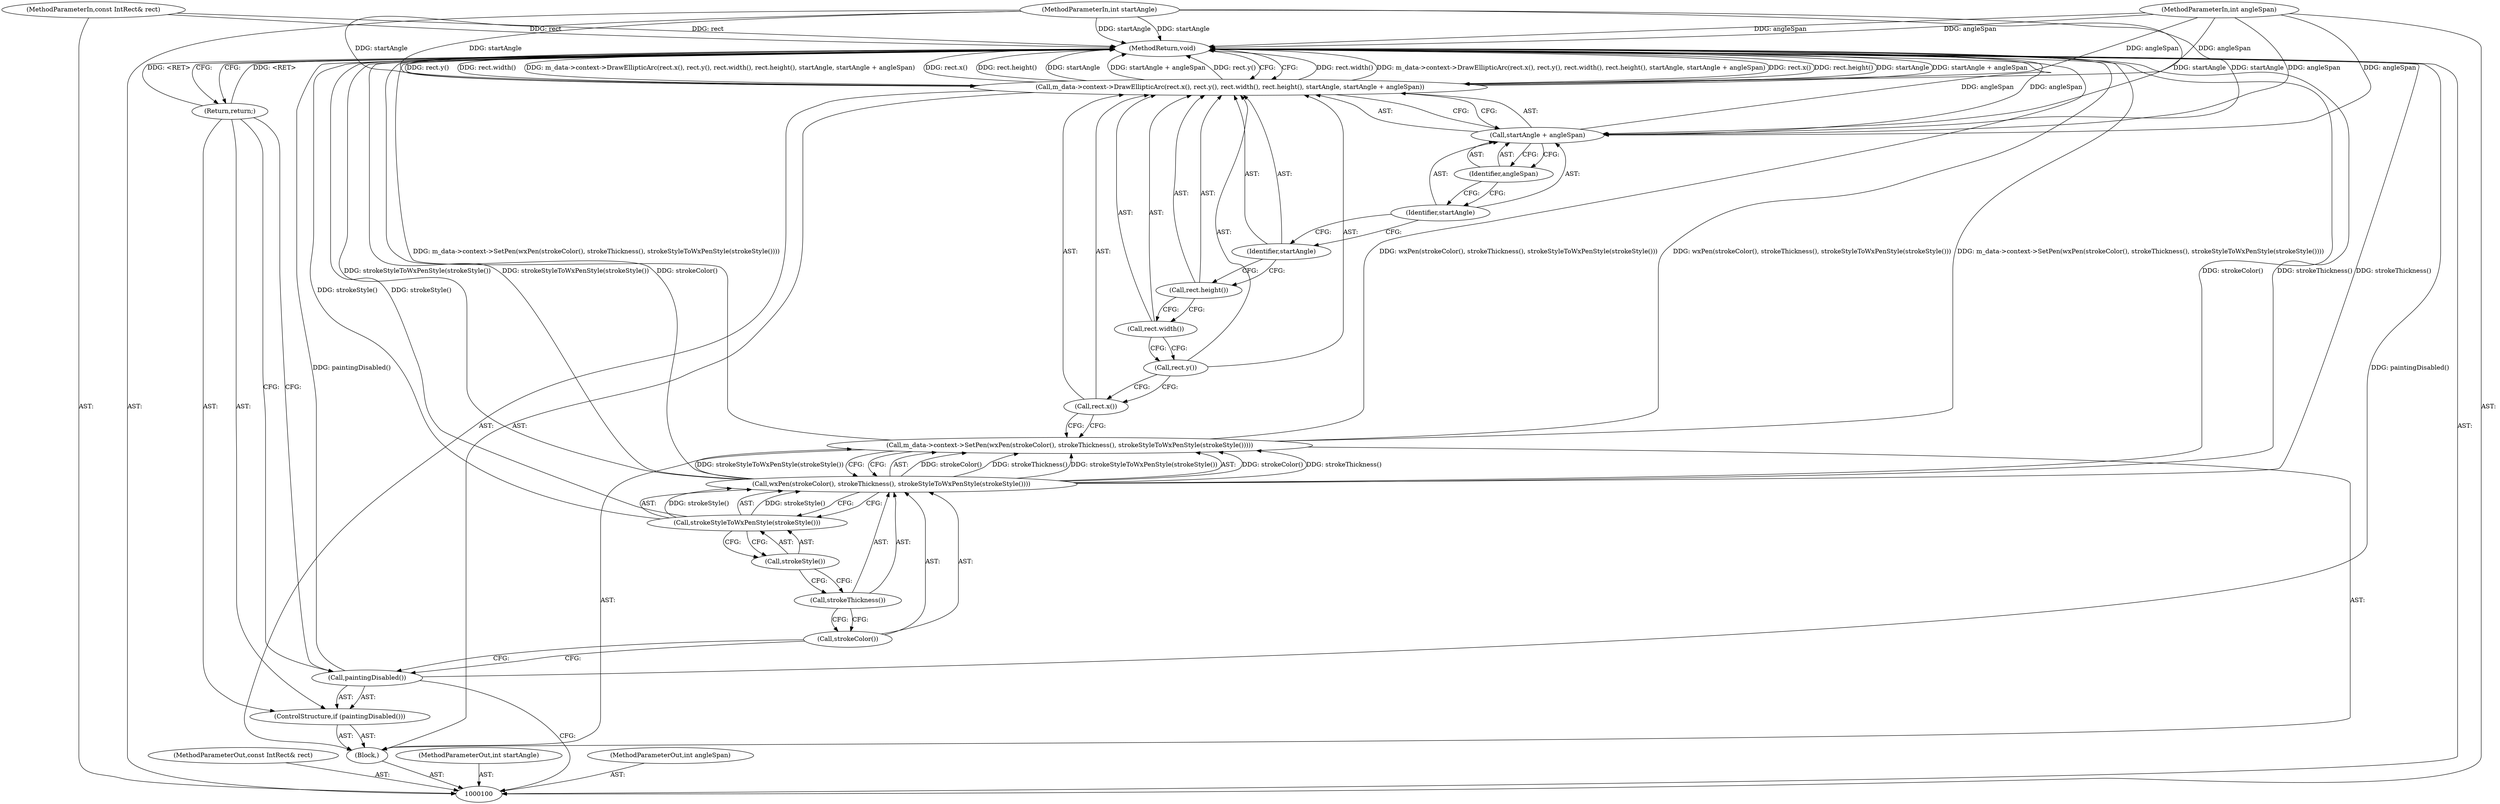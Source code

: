 digraph "0_Chrome_adb3498ca0b69561d8c6b60bab641de4b0e37dbf_6" {
"1000123" [label="(MethodReturn,void)"];
"1000101" [label="(MethodParameterIn,const IntRect& rect)"];
"1000180" [label="(MethodParameterOut,const IntRect& rect)"];
"1000102" [label="(MethodParameterIn,int startAngle)"];
"1000181" [label="(MethodParameterOut,int startAngle)"];
"1000103" [label="(MethodParameterIn,int angleSpan)"];
"1000182" [label="(MethodParameterOut,int angleSpan)"];
"1000104" [label="(Block,)"];
"1000105" [label="(ControlStructure,if (paintingDisabled()))"];
"1000106" [label="(Call,paintingDisabled())"];
"1000107" [label="(Return,return;)"];
"1000109" [label="(Call,wxPen(strokeColor(), strokeThickness(), strokeStyleToWxPenStyle(strokeStyle())))"];
"1000110" [label="(Call,strokeColor())"];
"1000108" [label="(Call,m_data->context->SetPen(wxPen(strokeColor(), strokeThickness(), strokeStyleToWxPenStyle(strokeStyle()))))"];
"1000111" [label="(Call,strokeThickness())"];
"1000112" [label="(Call,strokeStyleToWxPenStyle(strokeStyle()))"];
"1000113" [label="(Call,strokeStyle())"];
"1000122" [label="(Identifier,angleSpan)"];
"1000115" [label="(Call,rect.x())"];
"1000114" [label="(Call,m_data->context->DrawEllipticArc(rect.x(), rect.y(), rect.width(), rect.height(), startAngle, startAngle + angleSpan))"];
"1000116" [label="(Call,rect.y())"];
"1000117" [label="(Call,rect.width())"];
"1000118" [label="(Call,rect.height())"];
"1000119" [label="(Identifier,startAngle)"];
"1000120" [label="(Call,startAngle + angleSpan)"];
"1000121" [label="(Identifier,startAngle)"];
"1000123" -> "1000100"  [label="AST: "];
"1000123" -> "1000107"  [label="CFG: "];
"1000123" -> "1000114"  [label="CFG: "];
"1000107" -> "1000123"  [label="DDG: <RET>"];
"1000114" -> "1000123"  [label="DDG: rect.width()"];
"1000114" -> "1000123"  [label="DDG: m_data->context->DrawEllipticArc(rect.x(), rect.y(), rect.width(), rect.height(), startAngle, startAngle + angleSpan)"];
"1000114" -> "1000123"  [label="DDG: rect.x()"];
"1000114" -> "1000123"  [label="DDG: rect.height()"];
"1000114" -> "1000123"  [label="DDG: startAngle"];
"1000114" -> "1000123"  [label="DDG: startAngle + angleSpan"];
"1000114" -> "1000123"  [label="DDG: rect.y()"];
"1000108" -> "1000123"  [label="DDG: m_data->context->SetPen(wxPen(strokeColor(), strokeThickness(), strokeStyleToWxPenStyle(strokeStyle())))"];
"1000108" -> "1000123"  [label="DDG: wxPen(strokeColor(), strokeThickness(), strokeStyleToWxPenStyle(strokeStyle()))"];
"1000103" -> "1000123"  [label="DDG: angleSpan"];
"1000120" -> "1000123"  [label="DDG: angleSpan"];
"1000102" -> "1000123"  [label="DDG: startAngle"];
"1000109" -> "1000123"  [label="DDG: strokeStyleToWxPenStyle(strokeStyle())"];
"1000109" -> "1000123"  [label="DDG: strokeColor()"];
"1000109" -> "1000123"  [label="DDG: strokeThickness()"];
"1000112" -> "1000123"  [label="DDG: strokeStyle()"];
"1000101" -> "1000123"  [label="DDG: rect"];
"1000106" -> "1000123"  [label="DDG: paintingDisabled()"];
"1000101" -> "1000100"  [label="AST: "];
"1000101" -> "1000123"  [label="DDG: rect"];
"1000180" -> "1000100"  [label="AST: "];
"1000102" -> "1000100"  [label="AST: "];
"1000102" -> "1000123"  [label="DDG: startAngle"];
"1000102" -> "1000114"  [label="DDG: startAngle"];
"1000102" -> "1000120"  [label="DDG: startAngle"];
"1000181" -> "1000100"  [label="AST: "];
"1000103" -> "1000100"  [label="AST: "];
"1000103" -> "1000123"  [label="DDG: angleSpan"];
"1000103" -> "1000114"  [label="DDG: angleSpan"];
"1000103" -> "1000120"  [label="DDG: angleSpan"];
"1000182" -> "1000100"  [label="AST: "];
"1000104" -> "1000100"  [label="AST: "];
"1000105" -> "1000104"  [label="AST: "];
"1000108" -> "1000104"  [label="AST: "];
"1000114" -> "1000104"  [label="AST: "];
"1000105" -> "1000104"  [label="AST: "];
"1000106" -> "1000105"  [label="AST: "];
"1000107" -> "1000105"  [label="AST: "];
"1000106" -> "1000105"  [label="AST: "];
"1000106" -> "1000100"  [label="CFG: "];
"1000107" -> "1000106"  [label="CFG: "];
"1000110" -> "1000106"  [label="CFG: "];
"1000106" -> "1000123"  [label="DDG: paintingDisabled()"];
"1000107" -> "1000105"  [label="AST: "];
"1000107" -> "1000106"  [label="CFG: "];
"1000123" -> "1000107"  [label="CFG: "];
"1000107" -> "1000123"  [label="DDG: <RET>"];
"1000109" -> "1000108"  [label="AST: "];
"1000109" -> "1000112"  [label="CFG: "];
"1000110" -> "1000109"  [label="AST: "];
"1000111" -> "1000109"  [label="AST: "];
"1000112" -> "1000109"  [label="AST: "];
"1000108" -> "1000109"  [label="CFG: "];
"1000109" -> "1000123"  [label="DDG: strokeStyleToWxPenStyle(strokeStyle())"];
"1000109" -> "1000123"  [label="DDG: strokeColor()"];
"1000109" -> "1000123"  [label="DDG: strokeThickness()"];
"1000109" -> "1000108"  [label="DDG: strokeColor()"];
"1000109" -> "1000108"  [label="DDG: strokeThickness()"];
"1000109" -> "1000108"  [label="DDG: strokeStyleToWxPenStyle(strokeStyle())"];
"1000112" -> "1000109"  [label="DDG: strokeStyle()"];
"1000110" -> "1000109"  [label="AST: "];
"1000110" -> "1000106"  [label="CFG: "];
"1000111" -> "1000110"  [label="CFG: "];
"1000108" -> "1000104"  [label="AST: "];
"1000108" -> "1000109"  [label="CFG: "];
"1000109" -> "1000108"  [label="AST: "];
"1000115" -> "1000108"  [label="CFG: "];
"1000108" -> "1000123"  [label="DDG: m_data->context->SetPen(wxPen(strokeColor(), strokeThickness(), strokeStyleToWxPenStyle(strokeStyle())))"];
"1000108" -> "1000123"  [label="DDG: wxPen(strokeColor(), strokeThickness(), strokeStyleToWxPenStyle(strokeStyle()))"];
"1000109" -> "1000108"  [label="DDG: strokeColor()"];
"1000109" -> "1000108"  [label="DDG: strokeThickness()"];
"1000109" -> "1000108"  [label="DDG: strokeStyleToWxPenStyle(strokeStyle())"];
"1000111" -> "1000109"  [label="AST: "];
"1000111" -> "1000110"  [label="CFG: "];
"1000113" -> "1000111"  [label="CFG: "];
"1000112" -> "1000109"  [label="AST: "];
"1000112" -> "1000113"  [label="CFG: "];
"1000113" -> "1000112"  [label="AST: "];
"1000109" -> "1000112"  [label="CFG: "];
"1000112" -> "1000123"  [label="DDG: strokeStyle()"];
"1000112" -> "1000109"  [label="DDG: strokeStyle()"];
"1000113" -> "1000112"  [label="AST: "];
"1000113" -> "1000111"  [label="CFG: "];
"1000112" -> "1000113"  [label="CFG: "];
"1000122" -> "1000120"  [label="AST: "];
"1000122" -> "1000121"  [label="CFG: "];
"1000120" -> "1000122"  [label="CFG: "];
"1000115" -> "1000114"  [label="AST: "];
"1000115" -> "1000108"  [label="CFG: "];
"1000116" -> "1000115"  [label="CFG: "];
"1000114" -> "1000104"  [label="AST: "];
"1000114" -> "1000120"  [label="CFG: "];
"1000115" -> "1000114"  [label="AST: "];
"1000116" -> "1000114"  [label="AST: "];
"1000117" -> "1000114"  [label="AST: "];
"1000118" -> "1000114"  [label="AST: "];
"1000119" -> "1000114"  [label="AST: "];
"1000120" -> "1000114"  [label="AST: "];
"1000123" -> "1000114"  [label="CFG: "];
"1000114" -> "1000123"  [label="DDG: rect.width()"];
"1000114" -> "1000123"  [label="DDG: m_data->context->DrawEllipticArc(rect.x(), rect.y(), rect.width(), rect.height(), startAngle, startAngle + angleSpan)"];
"1000114" -> "1000123"  [label="DDG: rect.x()"];
"1000114" -> "1000123"  [label="DDG: rect.height()"];
"1000114" -> "1000123"  [label="DDG: startAngle"];
"1000114" -> "1000123"  [label="DDG: startAngle + angleSpan"];
"1000114" -> "1000123"  [label="DDG: rect.y()"];
"1000102" -> "1000114"  [label="DDG: startAngle"];
"1000103" -> "1000114"  [label="DDG: angleSpan"];
"1000116" -> "1000114"  [label="AST: "];
"1000116" -> "1000115"  [label="CFG: "];
"1000117" -> "1000116"  [label="CFG: "];
"1000117" -> "1000114"  [label="AST: "];
"1000117" -> "1000116"  [label="CFG: "];
"1000118" -> "1000117"  [label="CFG: "];
"1000118" -> "1000114"  [label="AST: "];
"1000118" -> "1000117"  [label="CFG: "];
"1000119" -> "1000118"  [label="CFG: "];
"1000119" -> "1000114"  [label="AST: "];
"1000119" -> "1000118"  [label="CFG: "];
"1000121" -> "1000119"  [label="CFG: "];
"1000120" -> "1000114"  [label="AST: "];
"1000120" -> "1000122"  [label="CFG: "];
"1000121" -> "1000120"  [label="AST: "];
"1000122" -> "1000120"  [label="AST: "];
"1000114" -> "1000120"  [label="CFG: "];
"1000120" -> "1000123"  [label="DDG: angleSpan"];
"1000102" -> "1000120"  [label="DDG: startAngle"];
"1000103" -> "1000120"  [label="DDG: angleSpan"];
"1000121" -> "1000120"  [label="AST: "];
"1000121" -> "1000119"  [label="CFG: "];
"1000122" -> "1000121"  [label="CFG: "];
}
